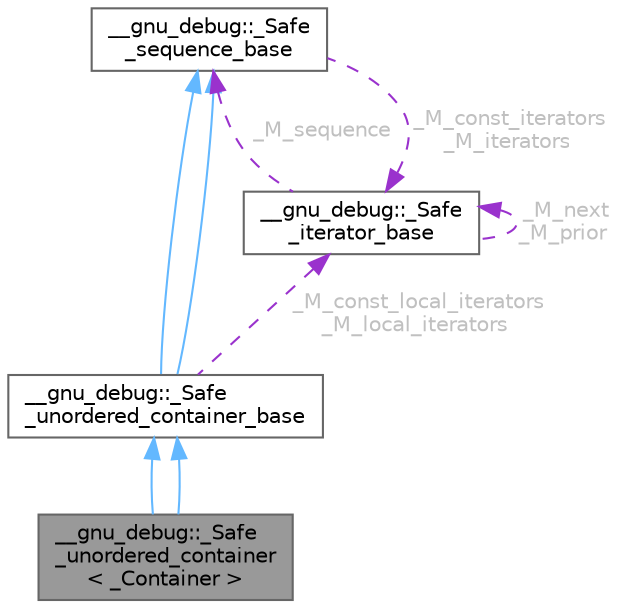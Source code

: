 digraph "__gnu_debug::_Safe_unordered_container&lt; _Container &gt;"
{
 // LATEX_PDF_SIZE
  bgcolor="transparent";
  edge [fontname=Helvetica,fontsize=10,labelfontname=Helvetica,labelfontsize=10];
  node [fontname=Helvetica,fontsize=10,shape=box,height=0.2,width=0.4];
  Node1 [id="Node000001",label="__gnu_debug::_Safe\l_unordered_container\l\< _Container \>",height=0.2,width=0.4,color="gray40", fillcolor="grey60", style="filled", fontcolor="black",tooltip="Base class for constructing a safe unordered container type that tracks iterators that reference it."];
  Node2 -> Node1 [id="edge1_Node000001_Node000002",dir="back",color="steelblue1",style="solid",tooltip=" "];
  Node2 [id="Node000002",label="__gnu_debug::_Safe\l_unordered_container_base",height=0.2,width=0.4,color="gray40", fillcolor="white", style="filled",URL="$class____gnu__debug_1_1___safe__unordered__container__base.html",tooltip="Base class that supports tracking of local iterators that reference an unordered container."];
  Node3 -> Node2 [id="edge2_Node000002_Node000003",dir="back",color="steelblue1",style="solid",tooltip=" "];
  Node3 [id="Node000003",label="__gnu_debug::_Safe\l_sequence_base",height=0.2,width=0.4,color="gray40", fillcolor="white", style="filled",URL="$class____gnu__debug_1_1___safe__sequence__base.html",tooltip="Base class that supports tracking of iterators that reference a sequence."];
  Node4 -> Node3 [id="edge3_Node000003_Node000004",dir="back",color="darkorchid3",style="dashed",tooltip=" ",label=" _M_const_iterators\n_M_iterators",fontcolor="grey" ];
  Node4 [id="Node000004",label="__gnu_debug::_Safe\l_iterator_base",height=0.2,width=0.4,color="gray40", fillcolor="white", style="filled",URL="$class____gnu__debug_1_1___safe__iterator__base.html",tooltip="Basic functionality for a safe iterator."];
  Node3 -> Node4 [id="edge4_Node000004_Node000003",dir="back",color="darkorchid3",style="dashed",tooltip=" ",label=" _M_sequence",fontcolor="grey" ];
  Node4 -> Node4 [id="edge5_Node000004_Node000004",dir="back",color="darkorchid3",style="dashed",tooltip=" ",label=" _M_next\n_M_prior",fontcolor="grey" ];
  Node3 -> Node2 [id="edge6_Node000002_Node000003",dir="back",color="steelblue1",style="solid",tooltip=" "];
  Node4 -> Node2 [id="edge7_Node000002_Node000004",dir="back",color="darkorchid3",style="dashed",tooltip=" ",label=" _M_const_local_iterators\n_M_local_iterators",fontcolor="grey" ];
  Node2 -> Node1 [id="edge8_Node000001_Node000002",dir="back",color="steelblue1",style="solid",tooltip=" "];
}
